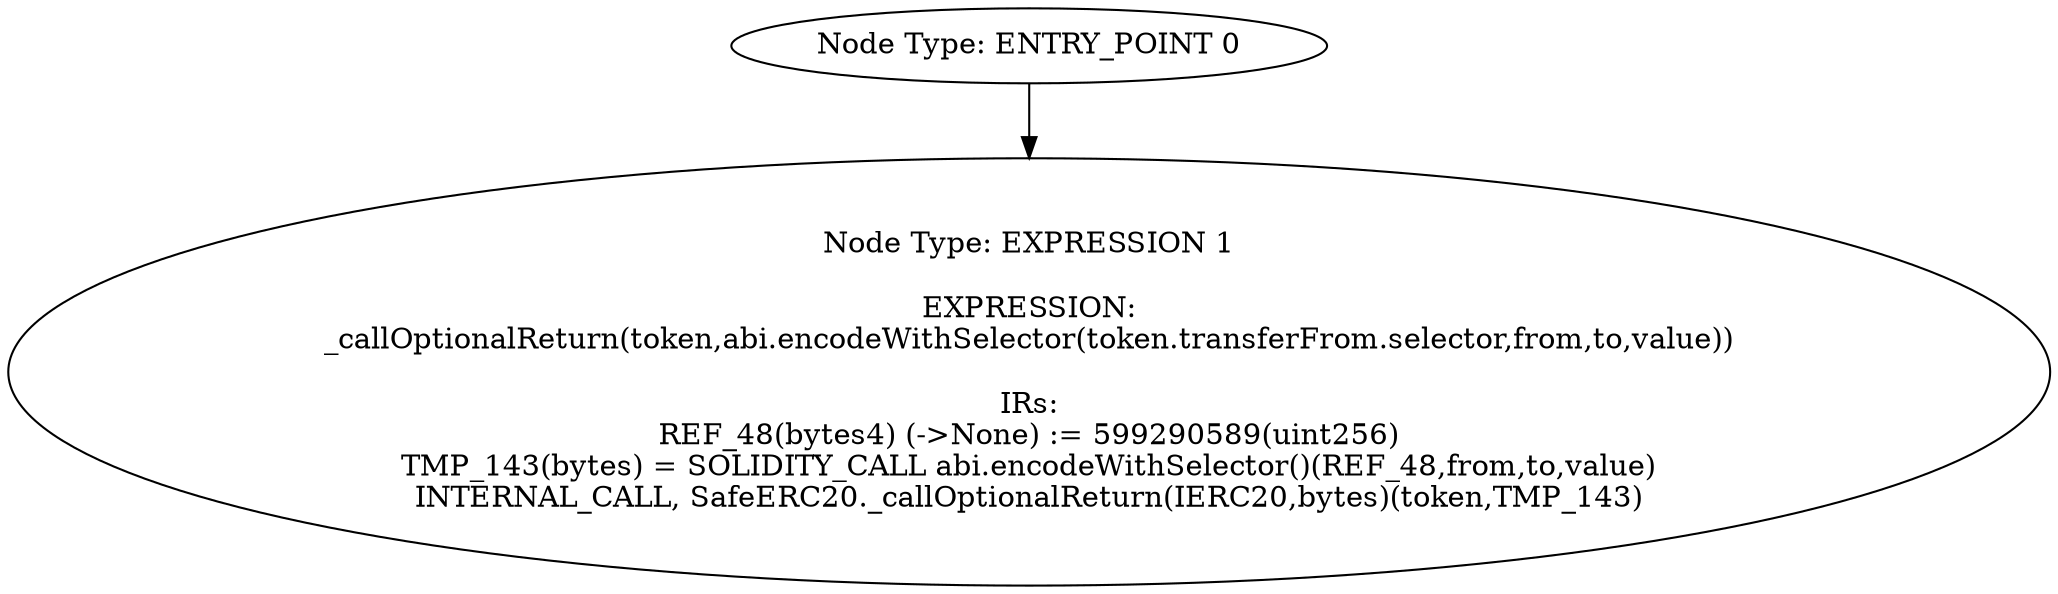 digraph{
0[label="Node Type: ENTRY_POINT 0
"];
0->1;
1[label="Node Type: EXPRESSION 1

EXPRESSION:
_callOptionalReturn(token,abi.encodeWithSelector(token.transferFrom.selector,from,to,value))

IRs:
REF_48(bytes4) (->None) := 599290589(uint256)
TMP_143(bytes) = SOLIDITY_CALL abi.encodeWithSelector()(REF_48,from,to,value)
INTERNAL_CALL, SafeERC20._callOptionalReturn(IERC20,bytes)(token,TMP_143)"];
}
